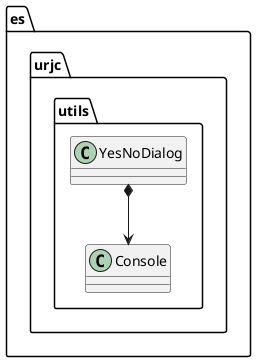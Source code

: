 @startuml
package es.urjc.utils {
    class Console
    class YesNoDialog
}

YesNoDialog *--> Console
@enduml